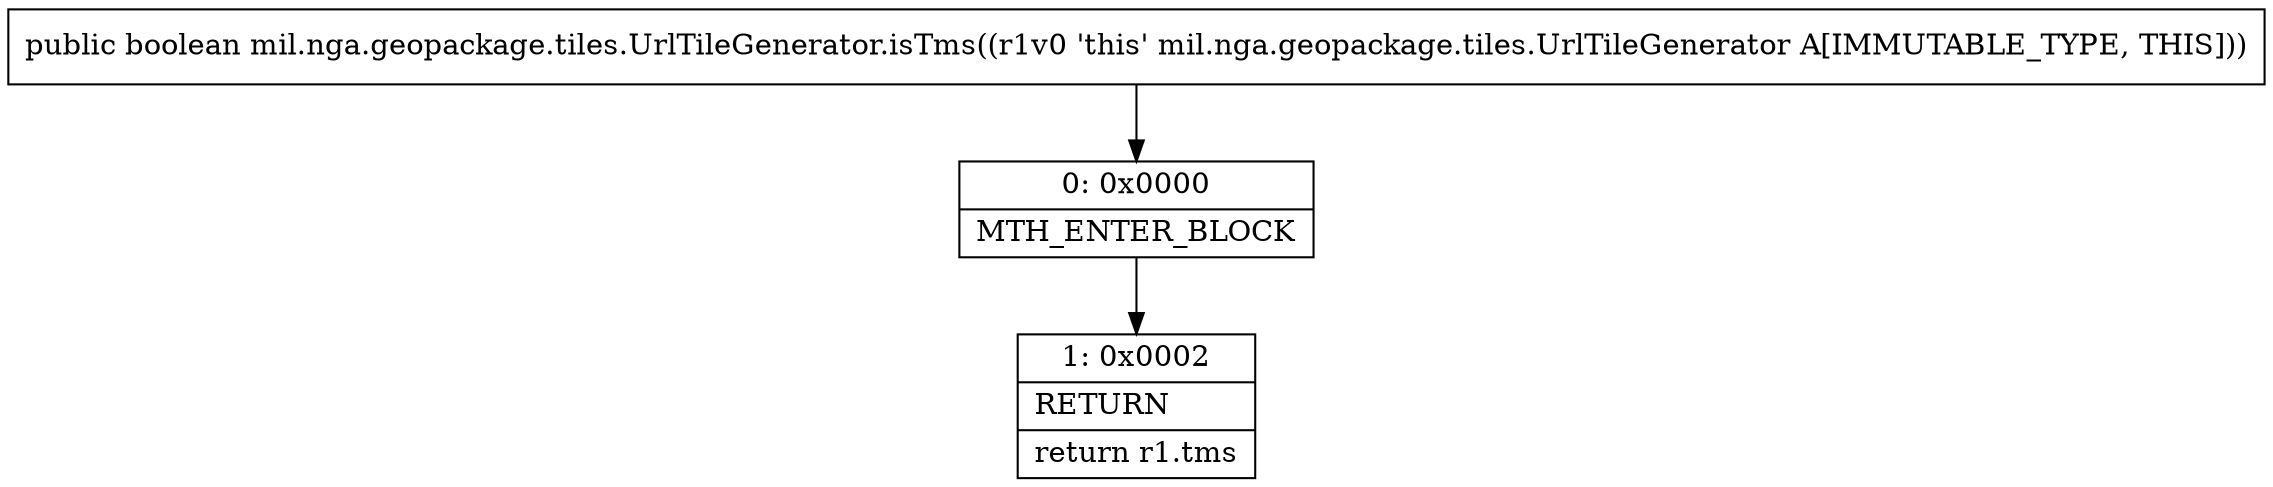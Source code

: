 digraph "CFG formil.nga.geopackage.tiles.UrlTileGenerator.isTms()Z" {
Node_0 [shape=record,label="{0\:\ 0x0000|MTH_ENTER_BLOCK\l}"];
Node_1 [shape=record,label="{1\:\ 0x0002|RETURN\l|return r1.tms\l}"];
MethodNode[shape=record,label="{public boolean mil.nga.geopackage.tiles.UrlTileGenerator.isTms((r1v0 'this' mil.nga.geopackage.tiles.UrlTileGenerator A[IMMUTABLE_TYPE, THIS])) }"];
MethodNode -> Node_0;
Node_0 -> Node_1;
}

